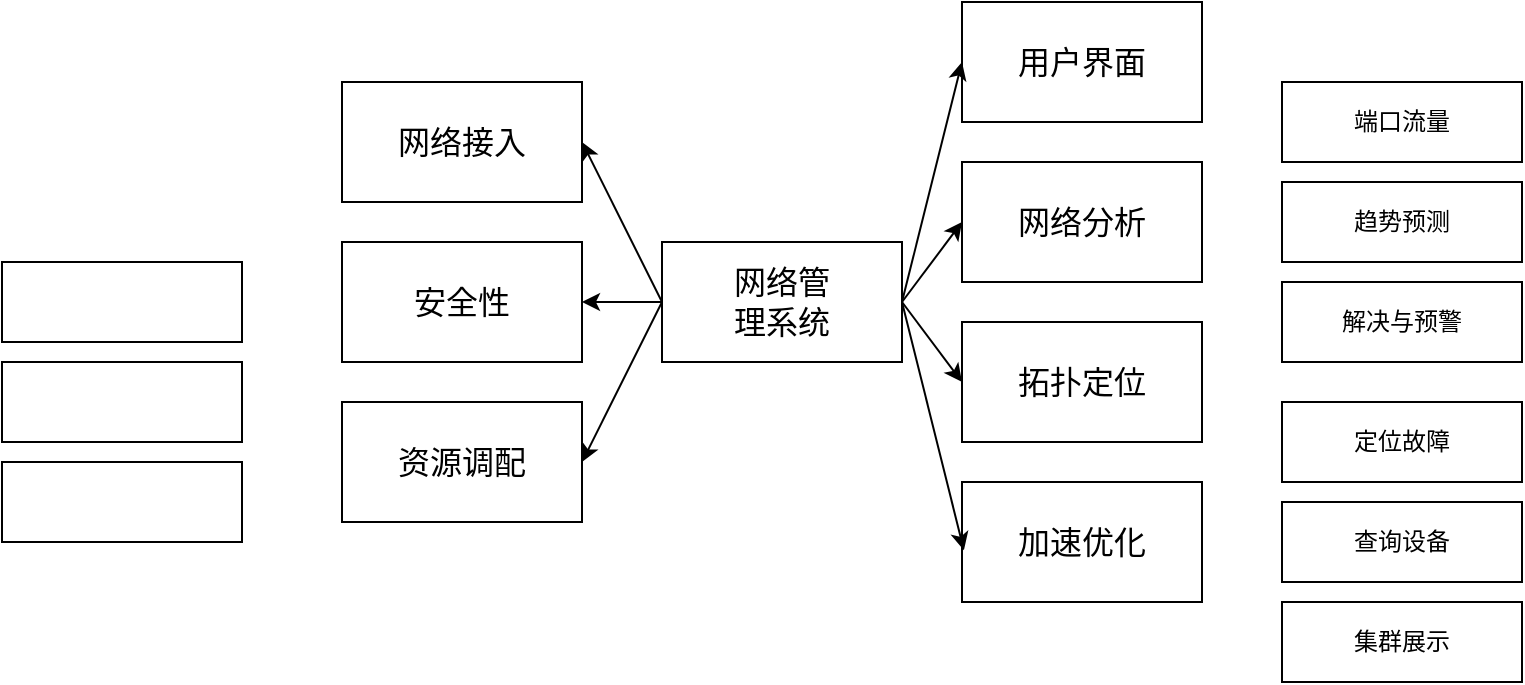 <mxfile version="14.1.7" type="github">
  <diagram id="gq1q3ddG7L9HmQMllKBU" name="Page-1">
    <mxGraphModel dx="1481" dy="479" grid="1" gridSize="10" guides="1" tooltips="1" connect="1" arrows="1" fold="1" page="1" pageScale="1" pageWidth="827" pageHeight="1169" math="0" shadow="0">
      <root>
        <mxCell id="0" />
        <mxCell id="1" parent="0" />
        <mxCell id="pQrO1s0kcfmX7lAv2vVk-1" value="" style="rounded=0;whiteSpace=wrap;html=1;" parent="1" vertex="1">
          <mxGeometry x="100" y="150" width="120" height="60" as="geometry" />
        </mxCell>
        <mxCell id="pQrO1s0kcfmX7lAv2vVk-2" value="&lt;font style=&quot;font-size: 16px&quot;&gt;网络接入&lt;/font&gt;" style="text;html=1;strokeColor=none;fillColor=none;align=center;verticalAlign=middle;whiteSpace=wrap;rounded=0;" parent="1" vertex="1">
          <mxGeometry x="125" y="170" width="70" height="20" as="geometry" />
        </mxCell>
        <mxCell id="pQrO1s0kcfmX7lAv2vVk-4" value="" style="rounded=0;whiteSpace=wrap;html=1;" parent="1" vertex="1">
          <mxGeometry x="100" y="230" width="120" height="60" as="geometry" />
        </mxCell>
        <mxCell id="pQrO1s0kcfmX7lAv2vVk-5" value="" style="rounded=0;whiteSpace=wrap;html=1;" parent="1" vertex="1">
          <mxGeometry x="100" y="310" width="120" height="60" as="geometry" />
        </mxCell>
        <mxCell id="pQrO1s0kcfmX7lAv2vVk-9" value="&lt;font size=&quot;3&quot;&gt;安全性&lt;/font&gt;" style="text;html=1;strokeColor=none;fillColor=none;align=center;verticalAlign=middle;whiteSpace=wrap;rounded=0;" parent="1" vertex="1">
          <mxGeometry x="125" y="250" width="70" height="20" as="geometry" />
        </mxCell>
        <mxCell id="pQrO1s0kcfmX7lAv2vVk-10" value="&lt;font size=&quot;3&quot;&gt;资源调配&lt;/font&gt;" style="text;html=1;strokeColor=none;fillColor=none;align=center;verticalAlign=middle;whiteSpace=wrap;rounded=0;" parent="1" vertex="1">
          <mxGeometry x="125" y="330" width="70" height="20" as="geometry" />
        </mxCell>
        <mxCell id="pQrO1s0kcfmX7lAv2vVk-12" value="" style="rounded=0;whiteSpace=wrap;html=1;" parent="1" vertex="1">
          <mxGeometry x="410" y="110" width="120" height="60" as="geometry" />
        </mxCell>
        <mxCell id="pQrO1s0kcfmX7lAv2vVk-13" value="&lt;font size=&quot;3&quot;&gt;用户界面&lt;/font&gt;" style="text;html=1;strokeColor=none;fillColor=none;align=center;verticalAlign=middle;whiteSpace=wrap;rounded=0;" parent="1" vertex="1">
          <mxGeometry x="435" y="130" width="70" height="20" as="geometry" />
        </mxCell>
        <mxCell id="pQrO1s0kcfmX7lAv2vVk-14" value="" style="rounded=0;whiteSpace=wrap;html=1;" parent="1" vertex="1">
          <mxGeometry x="410" y="190" width="120" height="60" as="geometry" />
        </mxCell>
        <mxCell id="pQrO1s0kcfmX7lAv2vVk-15" value="" style="rounded=0;whiteSpace=wrap;html=1;" parent="1" vertex="1">
          <mxGeometry x="410" y="270" width="120" height="60" as="geometry" />
        </mxCell>
        <mxCell id="pQrO1s0kcfmX7lAv2vVk-16" value="&lt;font size=&quot;3&quot;&gt;网络分析&lt;/font&gt;" style="text;html=1;strokeColor=none;fillColor=none;align=center;verticalAlign=middle;whiteSpace=wrap;rounded=0;" parent="1" vertex="1">
          <mxGeometry x="435" y="210" width="70" height="20" as="geometry" />
        </mxCell>
        <mxCell id="pQrO1s0kcfmX7lAv2vVk-17" value="&lt;font size=&quot;3&quot;&gt;拓扑定位&lt;/font&gt;" style="text;html=1;strokeColor=none;fillColor=none;align=center;verticalAlign=middle;whiteSpace=wrap;rounded=0;" parent="1" vertex="1">
          <mxGeometry x="435" y="290" width="70" height="20" as="geometry" />
        </mxCell>
        <mxCell id="pQrO1s0kcfmX7lAv2vVk-18" value="" style="rounded=0;whiteSpace=wrap;html=1;" parent="1" vertex="1">
          <mxGeometry x="410" y="350" width="120" height="60" as="geometry" />
        </mxCell>
        <mxCell id="pQrO1s0kcfmX7lAv2vVk-22" value="&lt;font size=&quot;3&quot;&gt;加速优化&lt;/font&gt;" style="text;html=1;strokeColor=none;fillColor=none;align=center;verticalAlign=middle;whiteSpace=wrap;rounded=0;" parent="1" vertex="1">
          <mxGeometry x="435" y="370" width="70" height="20" as="geometry" />
        </mxCell>
        <mxCell id="pQrO1s0kcfmX7lAv2vVk-23" value="" style="rounded=0;whiteSpace=wrap;html=1;" parent="1" vertex="1">
          <mxGeometry x="260" y="230" width="120" height="60" as="geometry" />
        </mxCell>
        <mxCell id="pQrO1s0kcfmX7lAv2vVk-24" value="&lt;font style=&quot;font-size: 16px&quot;&gt;网络管&lt;br&gt;理系统&lt;/font&gt;" style="text;html=1;strokeColor=none;fillColor=none;align=center;verticalAlign=middle;whiteSpace=wrap;rounded=0;" parent="1" vertex="1">
          <mxGeometry x="270" y="250" width="100" height="20" as="geometry" />
        </mxCell>
        <mxCell id="p54s19I99GkX8DgVFZ7Z-1" value="" style="endArrow=classic;html=1;entryX=0;entryY=0.5;entryDx=0;entryDy=0;exitX=1;exitY=0.5;exitDx=0;exitDy=0;" edge="1" parent="1" source="pQrO1s0kcfmX7lAv2vVk-23" target="pQrO1s0kcfmX7lAv2vVk-12">
          <mxGeometry width="50" height="50" relative="1" as="geometry">
            <mxPoint x="377" y="361" as="sourcePoint" />
            <mxPoint x="427" y="311" as="targetPoint" />
          </mxGeometry>
        </mxCell>
        <mxCell id="p54s19I99GkX8DgVFZ7Z-3" value="" style="endArrow=classic;html=1;exitX=1;exitY=0.5;exitDx=0;exitDy=0;entryX=0;entryY=0.5;entryDx=0;entryDy=0;" edge="1" parent="1" source="pQrO1s0kcfmX7lAv2vVk-23" target="pQrO1s0kcfmX7lAv2vVk-14">
          <mxGeometry width="50" height="50" relative="1" as="geometry">
            <mxPoint x="395" y="253" as="sourcePoint" />
            <mxPoint x="445" y="203" as="targetPoint" />
          </mxGeometry>
        </mxCell>
        <mxCell id="p54s19I99GkX8DgVFZ7Z-4" value="" style="endArrow=classic;html=1;exitX=1;exitY=0.5;exitDx=0;exitDy=0;entryX=0;entryY=0.5;entryDx=0;entryDy=0;" edge="1" parent="1" source="pQrO1s0kcfmX7lAv2vVk-23" target="pQrO1s0kcfmX7lAv2vVk-15">
          <mxGeometry width="50" height="50" relative="1" as="geometry">
            <mxPoint x="390" y="270" as="sourcePoint" />
            <mxPoint x="420" y="230" as="targetPoint" />
          </mxGeometry>
        </mxCell>
        <mxCell id="p54s19I99GkX8DgVFZ7Z-5" value="" style="endArrow=classic;html=1;exitX=1;exitY=0.5;exitDx=0;exitDy=0;entryX=0.008;entryY=0.569;entryDx=0;entryDy=0;entryPerimeter=0;" edge="1" parent="1" source="pQrO1s0kcfmX7lAv2vVk-23" target="pQrO1s0kcfmX7lAv2vVk-18">
          <mxGeometry width="50" height="50" relative="1" as="geometry">
            <mxPoint x="390" y="270" as="sourcePoint" />
            <mxPoint x="420" y="310" as="targetPoint" />
          </mxGeometry>
        </mxCell>
        <mxCell id="p54s19I99GkX8DgVFZ7Z-6" value="" style="endArrow=classic;html=1;entryX=1;entryY=0.5;entryDx=0;entryDy=0;exitX=0;exitY=0.5;exitDx=0;exitDy=0;" edge="1" parent="1" source="pQrO1s0kcfmX7lAv2vVk-23" target="pQrO1s0kcfmX7lAv2vVk-1">
          <mxGeometry width="50" height="50" relative="1" as="geometry">
            <mxPoint x="220" y="312" as="sourcePoint" />
            <mxPoint x="270" y="262" as="targetPoint" />
          </mxGeometry>
        </mxCell>
        <mxCell id="p54s19I99GkX8DgVFZ7Z-7" value="" style="endArrow=classic;html=1;entryX=1;entryY=0.5;entryDx=0;entryDy=0;exitX=0;exitY=0.5;exitDx=0;exitDy=0;" edge="1" parent="1" source="pQrO1s0kcfmX7lAv2vVk-23" target="pQrO1s0kcfmX7lAv2vVk-4">
          <mxGeometry width="50" height="50" relative="1" as="geometry">
            <mxPoint x="220" y="312" as="sourcePoint" />
            <mxPoint x="270" y="262" as="targetPoint" />
          </mxGeometry>
        </mxCell>
        <mxCell id="p54s19I99GkX8DgVFZ7Z-8" value="" style="endArrow=classic;html=1;entryX=1;entryY=0.5;entryDx=0;entryDy=0;exitX=0;exitY=0.5;exitDx=0;exitDy=0;" edge="1" parent="1" source="pQrO1s0kcfmX7lAv2vVk-23" target="pQrO1s0kcfmX7lAv2vVk-5">
          <mxGeometry width="50" height="50" relative="1" as="geometry">
            <mxPoint x="263" y="312" as="sourcePoint" />
            <mxPoint x="270" y="262" as="targetPoint" />
          </mxGeometry>
        </mxCell>
        <mxCell id="p54s19I99GkX8DgVFZ7Z-13" value="" style="rounded=0;whiteSpace=wrap;html=1;" vertex="1" parent="1">
          <mxGeometry x="570" y="360" width="120" height="40" as="geometry" />
        </mxCell>
        <mxCell id="p54s19I99GkX8DgVFZ7Z-17" value="" style="rounded=0;whiteSpace=wrap;html=1;" vertex="1" parent="1">
          <mxGeometry x="570" y="410" width="120" height="40" as="geometry" />
        </mxCell>
        <mxCell id="p54s19I99GkX8DgVFZ7Z-18" value="" style="rounded=0;whiteSpace=wrap;html=1;" vertex="1" parent="1">
          <mxGeometry x="570" y="310" width="120" height="40" as="geometry" />
        </mxCell>
        <mxCell id="p54s19I99GkX8DgVFZ7Z-19" value="" style="rounded=0;whiteSpace=wrap;html=1;" vertex="1" parent="1">
          <mxGeometry x="570" y="200" width="120" height="40" as="geometry" />
        </mxCell>
        <mxCell id="p54s19I99GkX8DgVFZ7Z-20" value="" style="rounded=0;whiteSpace=wrap;html=1;" vertex="1" parent="1">
          <mxGeometry x="570" y="150" width="120" height="40" as="geometry" />
        </mxCell>
        <mxCell id="p54s19I99GkX8DgVFZ7Z-21" value="" style="rounded=0;whiteSpace=wrap;html=1;" vertex="1" parent="1">
          <mxGeometry x="570" y="250" width="120" height="40" as="geometry" />
        </mxCell>
        <mxCell id="p54s19I99GkX8DgVFZ7Z-22" value="" style="rounded=0;whiteSpace=wrap;html=1;" vertex="1" parent="1">
          <mxGeometry x="-70" y="340" width="120" height="40" as="geometry" />
        </mxCell>
        <mxCell id="p54s19I99GkX8DgVFZ7Z-23" value="" style="rounded=0;whiteSpace=wrap;html=1;" vertex="1" parent="1">
          <mxGeometry x="-70" y="240" width="120" height="40" as="geometry" />
        </mxCell>
        <mxCell id="p54s19I99GkX8DgVFZ7Z-24" value="" style="rounded=0;whiteSpace=wrap;html=1;" vertex="1" parent="1">
          <mxGeometry x="-70" y="290" width="120" height="40" as="geometry" />
        </mxCell>
        <mxCell id="p54s19I99GkX8DgVFZ7Z-25" value="端口流量" style="text;html=1;strokeColor=none;fillColor=none;align=center;verticalAlign=middle;whiteSpace=wrap;rounded=0;" vertex="1" parent="1">
          <mxGeometry x="590" y="160" width="80" height="20" as="geometry" />
        </mxCell>
        <mxCell id="p54s19I99GkX8DgVFZ7Z-26" value="趋势预测" style="text;html=1;strokeColor=none;fillColor=none;align=center;verticalAlign=middle;whiteSpace=wrap;rounded=0;" vertex="1" parent="1">
          <mxGeometry x="590" y="210" width="80" height="20" as="geometry" />
        </mxCell>
        <mxCell id="p54s19I99GkX8DgVFZ7Z-27" value="解决与预警" style="text;html=1;strokeColor=none;fillColor=none;align=center;verticalAlign=middle;whiteSpace=wrap;rounded=0;" vertex="1" parent="1">
          <mxGeometry x="590" y="260" width="80" height="20" as="geometry" />
        </mxCell>
        <mxCell id="p54s19I99GkX8DgVFZ7Z-28" value="定位故障" style="text;html=1;strokeColor=none;fillColor=none;align=center;verticalAlign=middle;whiteSpace=wrap;rounded=0;" vertex="1" parent="1">
          <mxGeometry x="590" y="320" width="80" height="20" as="geometry" />
        </mxCell>
        <mxCell id="p54s19I99GkX8DgVFZ7Z-29" value="查询设备" style="text;html=1;strokeColor=none;fillColor=none;align=center;verticalAlign=middle;whiteSpace=wrap;rounded=0;" vertex="1" parent="1">
          <mxGeometry x="590" y="370" width="80" height="20" as="geometry" />
        </mxCell>
        <mxCell id="p54s19I99GkX8DgVFZ7Z-30" value="集群展示" style="text;html=1;strokeColor=none;fillColor=none;align=center;verticalAlign=middle;whiteSpace=wrap;rounded=0;" vertex="1" parent="1">
          <mxGeometry x="590" y="420" width="80" height="20" as="geometry" />
        </mxCell>
      </root>
    </mxGraphModel>
  </diagram>
</mxfile>
